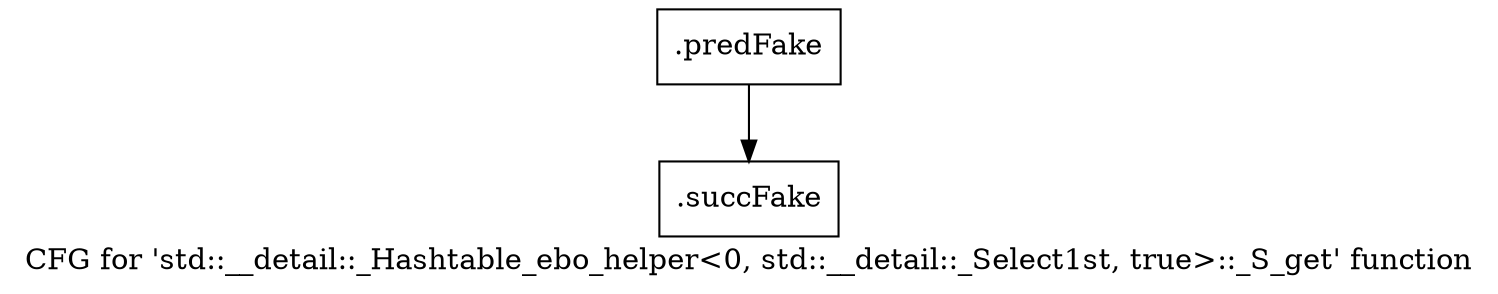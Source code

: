 digraph "CFG for 'std::__detail::_Hashtable_ebo_helper\<0, std::__detail::_Select1st, true\>::_S_get' function" {
	label="CFG for 'std::__detail::_Hashtable_ebo_helper\<0, std::__detail::_Select1st, true\>::_S_get' function";

	Node0x51db320 [shape=record,filename="",linenumber="",label="{.predFake}"];
	Node0x51db320 -> Node0x52c4190[ callList="" memoryops="" filename="/home/akhilkushe/Xilinx/Vitis_HLS/2021.2/tps/lnx64/gcc-6.2.0/lib/gcc/x86_64-pc-linux-gnu/6.2.0/../../../../include/c++/6.2.0/bits/hashtable_policy.h" execusionnum="1"];
	Node0x52c4190 [shape=record,filename="/home/akhilkushe/Xilinx/Vitis_HLS/2021.2/tps/lnx64/gcc-6.2.0/lib/gcc/x86_64-pc-linux-gnu/6.2.0/../../../../include/c++/6.2.0/bits/hashtable_policy.h",linenumber="987",label="{.succFake}"];
}
